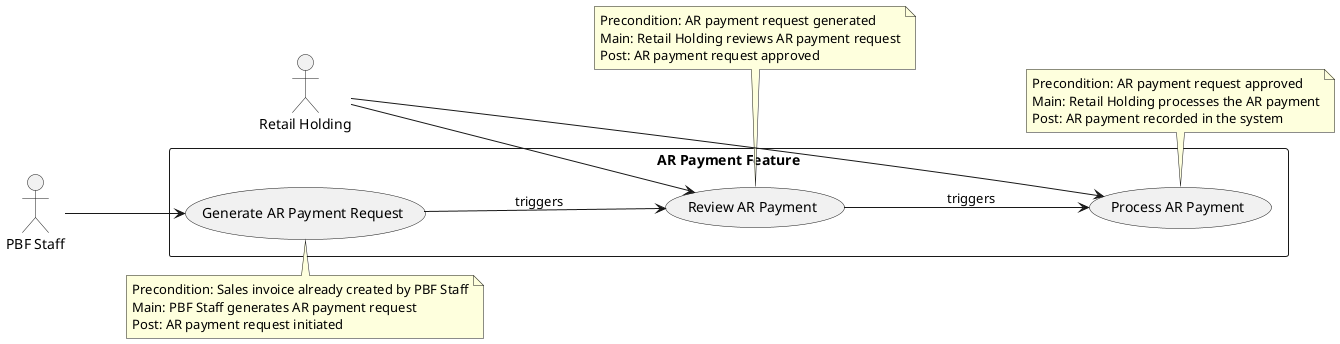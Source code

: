 @startuml
left to right direction

actor "PBF Staff" as PBFStaff
actor "Retail Holding" as RetailHolding

rectangle "AR Payment Feature" as System {
  usecase "Generate AR Payment Request" as UC_GenerateARPayment
  usecase "Review AR Payment" as UC_ReviewARPayment
  usecase "Process AR Payment" as UC_ProcessARPayment
}

PBFStaff --> UC_GenerateARPayment
RetailHolding --> UC_ReviewARPayment
RetailHolding --> UC_ProcessARPayment

UC_GenerateARPayment --> UC_ReviewARPayment : «triggers»
UC_ReviewARPayment --> UC_ProcessARPayment : «triggers»

note top of UC_GenerateARPayment
Precondition: Sales invoice already created by PBF Staff
Main: PBF Staff generates AR payment request
Post: AR payment request initiated
end note

note top of UC_ReviewARPayment
Precondition: AR payment request generated
Main: Retail Holding reviews AR payment request
Post: AR payment request approved
end note

note top of UC_ProcessARPayment
Precondition: AR payment request approved
Main: Retail Holding processes the AR payment
Post: AR payment recorded in the system
end note

@enduml
